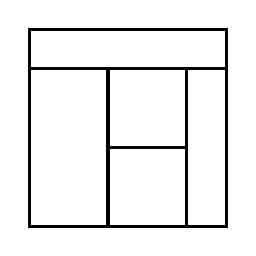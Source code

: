 \begin{tikzpicture}[very thick, scale=.5]
    \draw (0,4) rectangle (5,5);
    \draw (0,0) rectangle (2,4);
    \draw (2,2) rectangle (4,4);
    \draw (2,0) rectangle (4,2);
    \draw (4,0) rectangle (5,4);
\end{tikzpicture}
